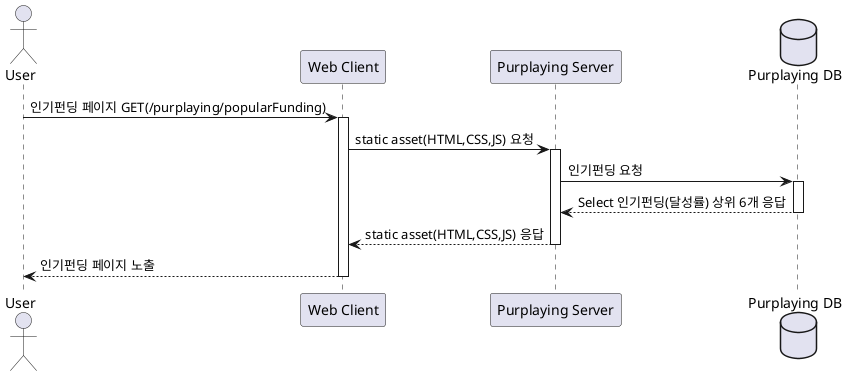 @startuml
actor User
participant "Web Client" as C
participant "Purplaying Server" as S
database "Purplaying DB" as D

User -> C : 인기펀딩 페이지 GET(/purplaying/popularFunding)
activate C
C -> S : static asset(HTML,CSS,JS) 요청
activate S
S -> D : 인기펀딩 요청
activate D
D --> S : Select 인기펀딩(달성률) 상위 6개 응답
deactivate D
S --> C : static asset(HTML,CSS,JS) 응답
deactivate S
C --> User : 인기펀딩 페이지 노출
deactivate C

@enduml